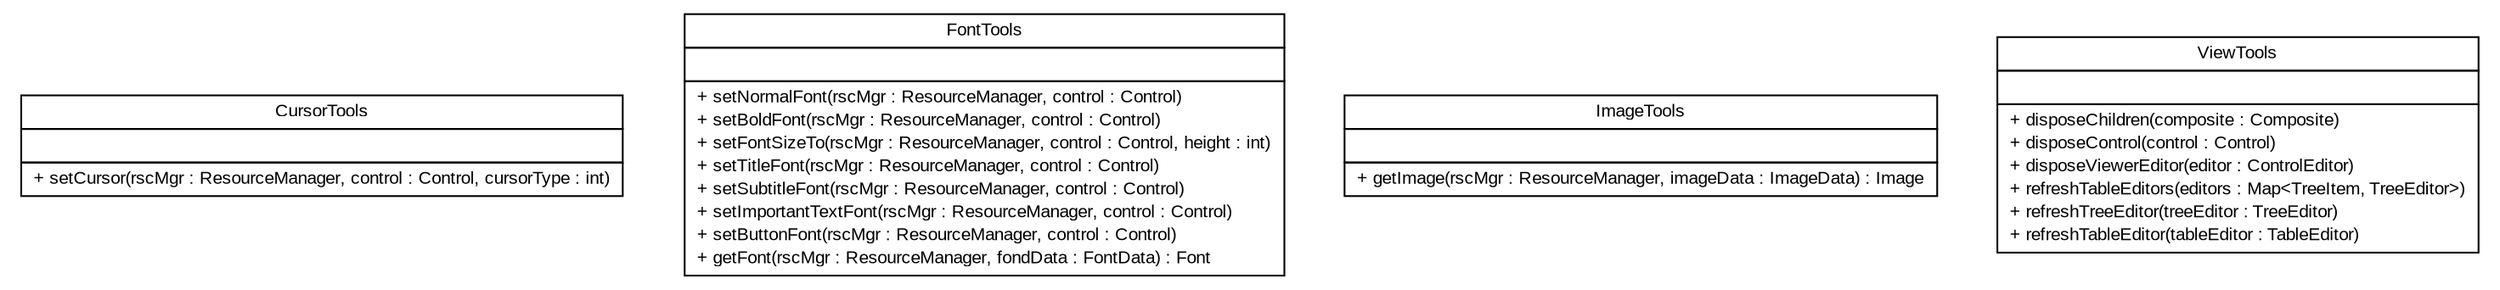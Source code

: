 #!/usr/local/bin/dot
#
# Class diagram 
# Generated by UMLGraph version R5_6-24-gf6e263 (http://www.umlgraph.org/)
#

digraph G {
	edge [fontname="arial",fontsize=10,labelfontname="arial",labelfontsize=10];
	node [fontname="arial",fontsize=10,shape=plaintext];
	nodesep=0.25;
	ranksep=0.5;
	// gov.sandia.cf.parts.tools.CursorTools
	c18802 [label=<<table title="gov.sandia.cf.parts.tools.CursorTools" border="0" cellborder="1" cellspacing="0" cellpadding="2" port="p" href="./CursorTools.html">
		<tr><td><table border="0" cellspacing="0" cellpadding="1">
<tr><td align="center" balign="center"> CursorTools </td></tr>
		</table></td></tr>
		<tr><td><table border="0" cellspacing="0" cellpadding="1">
<tr><td align="left" balign="left">  </td></tr>
		</table></td></tr>
		<tr><td><table border="0" cellspacing="0" cellpadding="1">
<tr><td align="left" balign="left"> + setCursor(rscMgr : ResourceManager, control : Control, cursorType : int) </td></tr>
		</table></td></tr>
		</table>>, URL="./CursorTools.html", fontname="arial", fontcolor="black", fontsize=10.0];
	// gov.sandia.cf.parts.tools.FontTools
	c18803 [label=<<table title="gov.sandia.cf.parts.tools.FontTools" border="0" cellborder="1" cellspacing="0" cellpadding="2" port="p" href="./FontTools.html">
		<tr><td><table border="0" cellspacing="0" cellpadding="1">
<tr><td align="center" balign="center"> FontTools </td></tr>
		</table></td></tr>
		<tr><td><table border="0" cellspacing="0" cellpadding="1">
<tr><td align="left" balign="left">  </td></tr>
		</table></td></tr>
		<tr><td><table border="0" cellspacing="0" cellpadding="1">
<tr><td align="left" balign="left"> + setNormalFont(rscMgr : ResourceManager, control : Control) </td></tr>
<tr><td align="left" balign="left"> + setBoldFont(rscMgr : ResourceManager, control : Control) </td></tr>
<tr><td align="left" balign="left"> + setFontSizeTo(rscMgr : ResourceManager, control : Control, height : int) </td></tr>
<tr><td align="left" balign="left"> + setTitleFont(rscMgr : ResourceManager, control : Control) </td></tr>
<tr><td align="left" balign="left"> + setSubtitleFont(rscMgr : ResourceManager, control : Control) </td></tr>
<tr><td align="left" balign="left"> + setImportantTextFont(rscMgr : ResourceManager, control : Control) </td></tr>
<tr><td align="left" balign="left"> + setButtonFont(rscMgr : ResourceManager, control : Control) </td></tr>
<tr><td align="left" balign="left"> + getFont(rscMgr : ResourceManager, fondData : FontData) : Font </td></tr>
		</table></td></tr>
		</table>>, URL="./FontTools.html", fontname="arial", fontcolor="black", fontsize=10.0];
	// gov.sandia.cf.parts.tools.ImageTools
	c18804 [label=<<table title="gov.sandia.cf.parts.tools.ImageTools" border="0" cellborder="1" cellspacing="0" cellpadding="2" port="p" href="./ImageTools.html">
		<tr><td><table border="0" cellspacing="0" cellpadding="1">
<tr><td align="center" balign="center"> ImageTools </td></tr>
		</table></td></tr>
		<tr><td><table border="0" cellspacing="0" cellpadding="1">
<tr><td align="left" balign="left">  </td></tr>
		</table></td></tr>
		<tr><td><table border="0" cellspacing="0" cellpadding="1">
<tr><td align="left" balign="left"> + getImage(rscMgr : ResourceManager, imageData : ImageData) : Image </td></tr>
		</table></td></tr>
		</table>>, URL="./ImageTools.html", fontname="arial", fontcolor="black", fontsize=10.0];
	// gov.sandia.cf.parts.tools.ViewTools
	c18805 [label=<<table title="gov.sandia.cf.parts.tools.ViewTools" border="0" cellborder="1" cellspacing="0" cellpadding="2" port="p" href="./ViewTools.html">
		<tr><td><table border="0" cellspacing="0" cellpadding="1">
<tr><td align="center" balign="center"> ViewTools </td></tr>
		</table></td></tr>
		<tr><td><table border="0" cellspacing="0" cellpadding="1">
<tr><td align="left" balign="left">  </td></tr>
		</table></td></tr>
		<tr><td><table border="0" cellspacing="0" cellpadding="1">
<tr><td align="left" balign="left"> + disposeChildren(composite : Composite) </td></tr>
<tr><td align="left" balign="left"> + disposeControl(control : Control) </td></tr>
<tr><td align="left" balign="left"> + disposeViewerEditor(editor : ControlEditor) </td></tr>
<tr><td align="left" balign="left"> + refreshTableEditors(editors : Map&lt;TreeItem, TreeEditor&gt;) </td></tr>
<tr><td align="left" balign="left"> + refreshTreeEditor(treeEditor : TreeEditor) </td></tr>
<tr><td align="left" balign="left"> + refreshTableEditor(tableEditor : TableEditor) </td></tr>
		</table></td></tr>
		</table>>, URL="./ViewTools.html", fontname="arial", fontcolor="black", fontsize=10.0];
}

